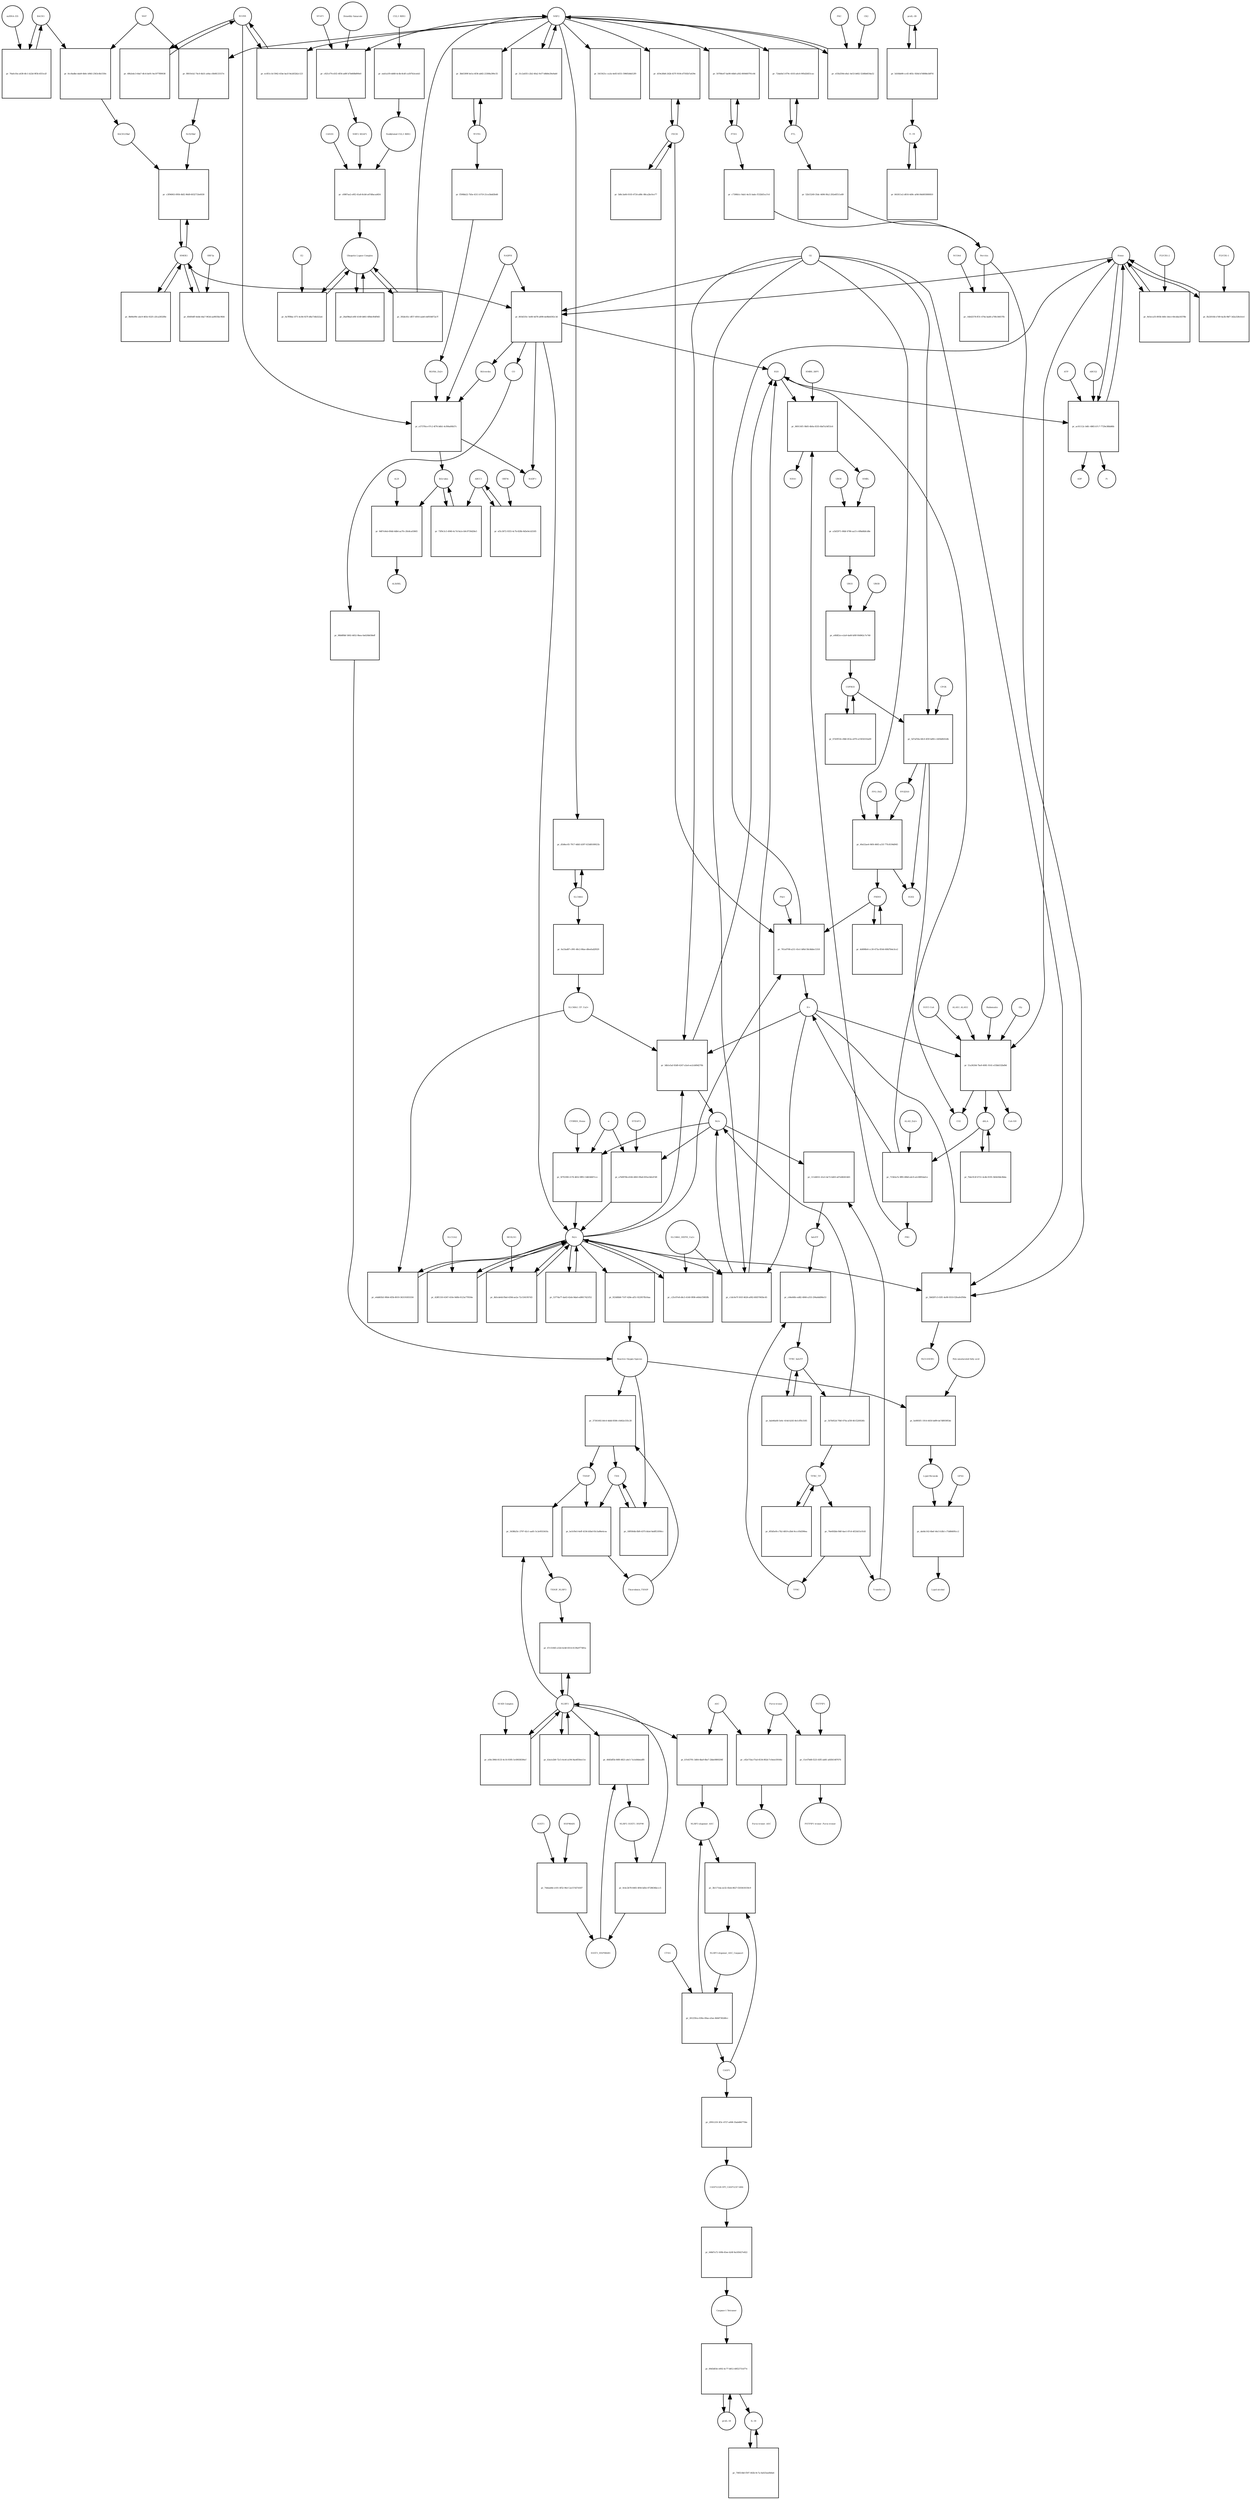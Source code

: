 strict digraph  {
Heme [annotation="urn_miriam_obo.chebi_CHEBI%3A30413", bipartite=0, cls="simple chemical", fontsize=4, label=Heme, shape=circle];
"pr_803d335c-5e80-4d78-a898-da9bb4302c3d" [annotation="", bipartite=1, cls=process, fontsize=4, label="pr_803d335c-5e80-4d78-a898-da9bb4302c3d", shape=square];
Biliverdin [annotation="urn_miriam_obo.chebi_CHEBI%3A17033", bipartite=0, cls="simple chemical", fontsize=4, label=Biliverdin, shape=circle];
HMOX1 [annotation="", bipartite=0, cls=macromolecule, fontsize=4, label=HMOX1, shape=circle];
O2 [annotation="urn_miriam_obo.chebi_CHEBI%3A15379", bipartite=0, cls="simple chemical", fontsize=4, label=O2, shape=circle];
NADPH [annotation="urn_miriam_obo.chebi_CHEBI%3A16474", bipartite=0, cls="simple chemical", fontsize=4, label=NADPH, shape=circle];
H2O [annotation="urn_miriam_obo.chebi_CHEBI%3A15377", bipartite=0, cls="simple chemical", fontsize=4, label=H2O, shape=circle];
"Fe2+" [annotation="urn_miriam_obo.chebi_CHEBI%3A29033", bipartite=0, cls="simple chemical", fontsize=4, label="Fe2+", shape=circle];
"NADP+" [annotation="urn_miriam_obo.chebi_CHEBI%3A18009", bipartite=0, cls="simple chemical", fontsize=4, label="NADP+", shape=circle];
CO [annotation="urn_miriam_obo.chebi_CHEBI%3A17245", bipartite=0, cls="simple chemical", fontsize=4, label=CO, shape=circle];
"pr_9e5eca35-893b-440c-b4ce-60cdda18378b" [annotation="", bipartite=1, cls=process, fontsize=4, label="pr_9e5eca35-893b-440c-b4ce-60cdda18378b", shape=square];
"FLVCR1-2" [annotation=urn_miriam_uniprot_Q9Y5Y0, bipartite=0, cls=macromolecule, fontsize=4, label="FLVCR1-2", shape=circle];
"pr_e37378ce-07c2-4f76-b6b1-4cf06a00b57c" [annotation="", bipartite=1, cls=process, fontsize=4, label="pr_e37378ce-07c2-4f76-b6b1-4cf06a00b57c", shape=square];
Bilirubin [annotation="urn_miriam_obo.chebi_CHEBI%3A16990", bipartite=0, cls="simple chemical", fontsize=4, label=Bilirubin, shape=circle];
BLVRB [annotation=urn_miriam_uniprot_P30043, bipartite=0, cls=macromolecule, fontsize=4, label=BLVRB, shape=circle];
"BLVRA_Zn2+" [annotation="urn_miriam_obo.chebi_CHEBI%3A29805|urn_miriam_uniprot_P53004", bipartite=0, cls=complex, fontsize=4, label="BLVRA_Zn2+", shape=circle];
"pr_73f9c5c5-4940-4c7d-9a1e-b9c9730d28e5" [annotation="", bipartite=1, cls=process, fontsize=4, label="pr_73f9c5c5-4940-4c7d-9a1e-b9c9730d28e5", shape=square];
ABCC1 [annotation="", bipartite=0, cls=macromolecule, fontsize=4, label=ABCC1, shape=circle];
"pr_9d07e9eb-69dd-4db4-aa78-c3fe8ca03665" [annotation="", bipartite=1, cls=process, fontsize=4, label="pr_9d07e9eb-69dd-4db4-aa78-c3fe8ca03665", shape=square];
ALB [annotation=urn_miriam_uniprot_P02768, bipartite=0, cls=macromolecule, fontsize=4, label=ALB, shape=circle];
"ALB/BIL" [annotation="urn_miriam_uniprot_P02768|urn_miriam_obo.chebi_CHEBI%3A16990", bipartite=0, cls=complex, fontsize=4, label="ALB/BIL", shape=circle];
NRF2 [annotation="", bipartite=0, cls=macromolecule, fontsize=4, label=NRF2, shape=circle];
"pr_f8010cb2-74c0-4b31-a44a-cfb08133157e" [annotation="", bipartite=1, cls=process, fontsize=4, label="pr_f8010cb2-74c0-4b31-a44a-cfb08133157e", shape=square];
MAF [annotation=urn_miriam_uniprot_O75444, bipartite=0, cls=macromolecule, fontsize=4, label=MAF, shape=circle];
"Nrf2/Maf" [annotation="", bipartite=0, cls=complex, fontsize=4, label="Nrf2/Maf", shape=circle];
"pr_0cc8adbe-dab9-4b0c-b9b5-2563c6b1550c" [annotation="", bipartite=1, cls=process, fontsize=4, label="pr_0cc8adbe-dab9-4b0c-b9b5-2563c6b1550c", shape=square];
BACH1 [annotation=urn_miriam_uniprot_O14867, bipartite=0, cls=macromolecule, fontsize=4, label=BACH1, shape=circle];
"BACH1/Maf" [annotation="", bipartite=0, cls=complex, fontsize=4, label="BACH1/Maf", shape=circle];
"pr_76afe10a-a438-4fc1-b22d-9f5fc4551e2f" [annotation="", bipartite=1, cls=process, fontsize=4, label="pr_76afe10a-a438-4fc1-b22d-9f5fc4551e2f", shape=square];
"miRNA-155" [annotation=urn_miriam_ncbigene_406947, bipartite=0, cls="nucleic acid feature", fontsize=4, label="miRNA-155", shape=circle];
"pr_c3f94063-0956-4bf2-96d9-6032733e6030" [annotation="", bipartite=1, cls=process, fontsize=4, label="pr_c3f94063-0956-4bf2-96d9-6032733e6030", shape=square];
PRIN9 [annotation="urn_miriam_obo.chebi_CHEBI%3A15430", bipartite=0, cls="simple chemical", fontsize=4, label=PRIN9, shape=circle];
"pr_761a0708-a211-41e1-bf6d-58c8ddec5318" [annotation="", bipartite=1, cls=process, fontsize=4, label="pr_761a0708-a211-41e1-bf6d-58c8ddec5318", shape=square];
FECH [annotation=urn_miriam_uniprot_P22830, bipartite=0, cls=macromolecule, fontsize=4, label=FECH, shape=circle];
"Pb2+" [annotation="urn_miriam_obo.chebi_CHEBI%3A27889", bipartite=0, cls="simple chemical", fontsize=4, label="Pb2+", shape=circle];
"H+" [annotation="urn_miriam_obo.chebi_CHEBI%3A15378", bipartite=0, cls="simple chemical", fontsize=4, label="H+", shape=circle];
"SUCC-CoA" [annotation="urn_miriam_obo.chebi_CHEBI%3A57292", bipartite=0, cls="simple chemical", fontsize=4, label="SUCC-CoA", shape=circle];
"pr_51a3620d-7be9-4081-9141-e55bb532bd9d" [annotation="", bipartite=1, cls=process, fontsize=4, label="pr_51a3620d-7be9-4081-9141-e55bb532bd9d", shape=square];
dALA [annotation="urn_miriam_obo.chebi_CHEBI%3A356416", bipartite=0, cls="simple chemical", fontsize=4, label=dALA, shape=circle];
ALAS1_ALAS2 [annotation="urn_miriam_uniprot_P13196|urn_miriam_uniprot_P22557", bipartite=0, cls=complex, fontsize=4, label=ALAS1_ALAS2, shape=circle];
Panhematin [annotation="urn_miriam_obo.chebi_CHEBI%3A50385", bipartite=0, cls="simple chemical", fontsize=4, label=Panhematin, shape=circle];
Gly [annotation="urn_miriam_obo.chebi_CHEBI%3A57305", bipartite=0, cls="simple chemical", fontsize=4, label=Gly, shape=circle];
"CoA-SH" [annotation="urn_miriam_obo.chebi_CHEBI%3A15346", bipartite=0, cls="simple chemical", fontsize=4, label="CoA-SH", shape=circle];
CO2 [annotation="urn_miriam_obo.chebi_CHEBI%3A16526", bipartite=0, cls="simple chemical", fontsize=4, label=CO2, shape=circle];
"pr_c821cf74-d1f2-4f56-ad9f-b7b468b890e0" [annotation="", bipartite=1, cls=process, fontsize=4, label="pr_c821cf74-d1f2-4f56-ad9f-b7b468b890e0", shape=square];
KEAP1 [annotation=urn_miriam_uniprot_Q14145, bipartite=0, cls=macromolecule, fontsize=4, label=KEAP1, shape=circle];
NRF2_KEAP1 [annotation="urn_miriam_uniprot_Q14145|urn_miriam_uniprot_Q16236", bipartite=0, cls=complex, fontsize=4, label=NRF2_KEAP1, shape=circle];
"Dimethly fumarate" [annotation="urn_miriam_obo.chebi_CHEBI%3A76004", bipartite=0, cls="simple chemical", fontsize=4, label="Dimethly fumarate", shape=circle];
"Ubiquitin Ligase Complex" [annotation="urn_miriam_uniprot_Q14145|urn_miriam_uniprot_Q15843|urn_miriam_uniprot_Q13618|urn_miriam_uniprot_P62877|urn_miriam_uniprot_Q16236|urn_miriam_uniprot_P0CG48|urn_miriam_pubmed_19940261|urn_miriam_interpro_IPR000608", bipartite=0, cls=complex, fontsize=4, label="Ubiquitin Ligase Complex", shape=circle];
"pr_26af98ad-ef6f-4149-b861-6f8dcf64f9d5" [annotation="", bipartite=1, cls=process, fontsize=4, label="pr_26af98ad-ef6f-4149-b861-6f8dcf64f9d5", shape=square];
"pr_715b5a7e-9ff6-49b8-a4c9-a2c08954afce" [annotation="", bipartite=1, cls=process, fontsize=4, label="pr_715b5a7e-9ff6-49b8-a4c9-a2c08954afce", shape=square];
PBG [annotation="urn_miriam_obo.chebi_CHEBI%3A58126", bipartite=0, cls="simple chemical", fontsize=4, label=PBG, shape=circle];
"ALAD_Zn2+" [annotation="urn_miriam_uniprot_P13716|urn_miriam_obo.chebi_CHEBI%3A29105", bipartite=0, cls=complex, fontsize=4, label="ALAD_Zn2+", shape=circle];
"pr_069116f1-9b05-4b0a-8335-6bd7a54f53c6" [annotation="", bipartite=1, cls=process, fontsize=4, label="pr_069116f1-9b05-4b0a-8335-6bd7a54f53c6", shape=square];
HMBL [annotation="urn_miriam_obo.chebi_CHEBI%3A57845", bipartite=0, cls="simple chemical", fontsize=4, label=HMBL, shape=circle];
HMBS_DIPY [annotation="urn_miriam_obo.chebi_CHEBI%3A36319|urn_miriam_uniprot_P08397", bipartite=0, cls=complex, fontsize=4, label=HMBS_DIPY, shape=circle];
"NH4+" [annotation="urn_miriam_obo.chebi_CHEBI%3A28938", bipartite=0, cls="simple chemical", fontsize=4, label="NH4+", shape=circle];
"pr_a1bf2971-06bf-4786-aa15-c49bd4bfcd8e" [annotation="", bipartite=1, cls=process, fontsize=4, label="pr_a1bf2971-06bf-4786-aa15-c49bd4bfcd8e", shape=square];
URO3 [annotation="urn_miriam_obo.chebi_CHEBI%3A15437", bipartite=0, cls="simple chemical", fontsize=4, label=URO3, shape=circle];
UROS [annotation=urn_miriam_uniprot_P10746, bipartite=0, cls=macromolecule, fontsize=4, label=UROS, shape=circle];
"pr_e0fdf2ce-e2a9-4a60-bf0f-f64962c7e740" [annotation="", bipartite=1, cls=process, fontsize=4, label="pr_e0fdf2ce-e2a9-4a60-bf0f-f64962c7e740", shape=square];
COPRO3 [annotation="urn_miriam_obo.chebi_CHEBI%3A15439", bipartite=0, cls="simple chemical", fontsize=4, label=COPRO3, shape=circle];
UROD [annotation=urn_miriam_uniprot_P06132, bipartite=0, cls=macromolecule, fontsize=4, label=UROD, shape=circle];
"pr_5d7af50a-b9c0-4f3f-bd92-c3d56dfd32db" [annotation="", bipartite=1, cls=process, fontsize=4, label="pr_5d7af50a-b9c0-4f3f-bd92-c3d56dfd32db", shape=square];
PPGEN9 [annotation="urn_miriam_obo.chebi_CHEBI%3A15435", bipartite=0, cls="simple chemical", fontsize=4, label=PPGEN9, shape=circle];
CPOX [annotation=urn_miriam_uniprot_P36551, bipartite=0, cls=macromolecule, fontsize=4, label=CPOX, shape=circle];
H2O2 [annotation="urn_miriam_obo.chebi_CHEBI%3A16240", bipartite=0, cls="simple chemical", fontsize=4, label=H2O2, shape=circle];
"pr_40a52ae4-04f4-4665-a31f-77fc8194d945" [annotation="", bipartite=1, cls=process, fontsize=4, label="pr_40a52ae4-04f4-4665-a31f-77fc8194d945", shape=square];
PPO_FAD [annotation="urn_miriam_obo.chebi_CHEBI%3A16238|urn_miriam_uniprot_P50336", bipartite=0, cls=complex, fontsize=4, label=PPO_FAD, shape=circle];
"pr_31c2a835-c2b2-40a2-9cf7-b8b8e29a9ab0" [annotation="", bipartite=1, cls=process, fontsize=4, label="pr_31c2a835-c2b2-40a2-9cf7-b8b8e29a9ab0", shape=square];
"pr_7b4c912f-6721-4cdb-9195-3b5b59dc8b4a" [annotation="", bipartite=1, cls="uncertain process", fontsize=4, label="pr_7b4c912f-6721-4cdb-9195-3b5b59dc8b4a", shape=square];
"pr_67d3f554-c8b8-453a-a970-a15654102a69" [annotation="", bipartite=1, cls="uncertain process", fontsize=4, label="pr_67d3f554-c8b8-453a-a970-a15654102a69", shape=square];
"pr_4d498fe6-cc30-473a-8544-60fd7b4e3ce2" [annotation="", bipartite=1, cls="uncertain process", fontsize=4, label="pr_4d498fe6-cc30-473a-8544-60fd7b4e3ce2", shape=square];
"Poly-unsaturated fatty acid" [annotation="urn_miriam_obo.chebi_CHEBI%3A26208", bipartite=0, cls="simple chemical", fontsize=4, label="Poly-unsaturated fatty acid", shape=circle];
"pr_fa0893f1-1914-4450-bd99-de7d8939f3dc" [annotation="", bipartite=1, cls=process, fontsize=4, label="pr_fa0893f1-1914-4450-bd99-de7d8939f3dc", shape=square];
"Lipid Peroxide" [annotation="urn_miriam_obo.chebi_CHEBI%3A61051", bipartite=0, cls="simple chemical", fontsize=4, label="Lipid Peroxide", shape=circle];
"Reactive Oxygen Species" [annotation="urn_miriam_obo.chebi_CHEBI%3A26523", bipartite=0, cls="simple chemical", fontsize=4, label="Reactive Oxygen Species", shape=circle];
"pr_5b8287c5-03f1-4e90-9310-f2fea9cff40e" [annotation="", bipartite=1, cls=process, fontsize=4, label="pr_5b8287c5-03f1-4e90-9310-f2fea9cff40e", shape=square];
"Fe(3+)O(OH)" [annotation="urn_miriam_obo.chebi_CHEBI%3A78619", bipartite=0, cls="simple chemical", fontsize=4, label="Fe(3+)O(OH)", shape=circle];
Ferritin [annotation=urn_miriam_uniprot_P02794, bipartite=0, cls=complex, fontsize=4, label=Ferritin, shape=circle];
"pr_e4dd65b3-90b4-4f3b-8019-363191855556" [annotation="", bipartite=1, cls=process, fontsize=4, label="pr_e4dd65b3-90b4-4f3b-8019-363191855556", shape=square];
"SLC40A1_CP_Cu2+" [annotation="urn_miriam_uniprot_P00450|urn_miriam_uniprot_Q9NP59|urn_miriam_obo.chebi_CHEBI%3A29036", bipartite=0, cls=complex, fontsize=4, label="SLC40A1_CP_Cu2+", shape=circle];
"pr_3db1e5af-83d9-4247-a5a4-ee2cb89d270b" [annotation="", bipartite=1, cls=process, fontsize=4, label="pr_3db1e5af-83d9-4247-a5a4-ee2cb89d270b", shape=square];
"Fe3+" [annotation="urn_miriam_obo.chebi_CHEBI%3A29034", bipartite=0, cls="simple chemical", fontsize=4, label="Fe3+", shape=circle];
SLC40A1 [annotation=urn_miriam_ncbigene_30061, bipartite=0, cls="nucleic acid feature", fontsize=4, label=SLC40A1, shape=circle];
"pr_d5d4ec65-7917-4db5-b397-633d8169021b" [annotation="", bipartite=1, cls=process, fontsize=4, label="pr_d5d4ec65-7917-4db5-b397-633d8169021b", shape=square];
FTH1 [annotation=urn_miriam_ncbigene_2495, bipartite=0, cls="nucleic acid feature", fontsize=4, label=FTH1, shape=circle];
"pr_50784e47-ba98-44b8-a362-800460791c64" [annotation="", bipartite=1, cls=process, fontsize=4, label="pr_50784e47-ba98-44b8-a362-800460791c64", shape=square];
FTL [annotation=urn_miriam_ncbigene_2512, bipartite=0, cls="nucleic acid feature", fontsize=4, label=FTL, shape=circle];
"pr_72dafdc5-879c-4103-a6c6-995d2fd51cac" [annotation="", bipartite=1, cls=process, fontsize=4, label="pr_72dafdc5-879c-4103-a6c6-995d2fd51cac", shape=square];
"pr_c7306b1c-9ab1-4e31-babc-f532bf3ca7c6" [annotation="", bipartite=1, cls=process, fontsize=4, label="pr_c7306b1c-9ab1-4e31-babc-f532bf3ca7c6", shape=square];
"pr_52b15249-35dc-4496-9fa2-292e6f511e89" [annotation="", bipartite=1, cls=process, fontsize=4, label="pr_52b15249-35dc-4496-9fa2-292e6f511e89", shape=square];
"pr_d19e26b8-242b-437f-9104-d7592b7a439e" [annotation="", bipartite=1, cls=process, fontsize=4, label="pr_d19e26b8-242b-437f-9104-d7592b7a439e", shape=square];
"pr_5d6c3a66-0103-4724-a88c-88ca2bc0ce77" [annotation="", bipartite=1, cls=process, fontsize=4, label="pr_5d6c3a66-0103-4724-a88c-88ca2bc0ce77", shape=square];
"pr_9b06e99c-abc9-465e-922f-c2fca2832f8e" [annotation="", bipartite=1, cls=process, fontsize=4, label="pr_9b06e99c-abc9-465e-922f-c2fca2832f8e", shape=square];
BLVRA [annotation=urn_miriam_ncbigene_644, bipartite=0, cls="nucleic acid feature", fontsize=4, label=BLVRA, shape=circle];
"pr_3bb5309f-be1a-4f36-ab82-23308a390c55" [annotation="", bipartite=1, cls=process, fontsize=4, label="pr_3bb5309f-be1a-4f36-ab82-23308a390c55", shape=square];
"pr_ec851c1d-5942-41be-ba1f-8e2d52b2c123" [annotation="", bipartite=1, cls=process, fontsize=4, label="pr_ec851c1d-5942-41be-ba1f-8e2d52b2c123", shape=square];
"pr_49b2edc3-6da7-4fc6-be91-9a1977f89038" [annotation="", bipartite=1, cls=process, fontsize=4, label="pr_49b2edc3-6da7-4fc6-be91-9a1977f89038", shape=square];
"pr_f590bb22-7b5e-4311-b719-21ce3bdd3b48" [annotation="", bipartite=1, cls=process, fontsize=4, label="pr_f590bb22-7b5e-4311-b719-21ce3bdd3b48", shape=square];
"pr_0a33ad87-c991-48c2-86ae-d8eefad2f029" [annotation="", bipartite=1, cls=process, fontsize=4, label="pr_0a33ad87-c991-48c2-86ae-d8eefad2f029", shape=square];
"pr_14b42578-ff31-470a-bad6-a70fe34657fb" [annotation="", bipartite=1, cls=process, fontsize=4, label="pr_14b42578-ff31-470a-bad6-a70fe34657fb", shape=square];
NCOA4 [annotation=urn_miriam_uniprot_Q13772, bipartite=0, cls=macromolecule, fontsize=4, label=NCOA4, shape=circle];
"pr_5f7f2390-2176-4652-9ff8-13d634607ccc" [annotation="", bipartite=1, cls=process, fontsize=4, label="pr_5f7f2390-2176-4652-9ff8-13d634607ccc", shape=square];
CYBRD1_Heme [annotation="urn_miriam_uniprot_Q53TN4|urn_miriam_obo.chebi_CHEBI%3A30413", bipartite=0, cls=complex, fontsize=4, label=CYBRD1_Heme, shape=circle];
"e-" [annotation="urn_miriam_obo.chebi_CHEBI%3A10545", bipartite=0, cls="simple chemical", fontsize=4, label="e-", shape=circle];
"pr_428f1310-4347-410e-9d0b-0123a77f034e" [annotation="", bipartite=1, cls=process, fontsize=4, label="pr_428f1310-4347-410e-9d0b-0123a77f034e", shape=square];
SLC11A2 [annotation=urn_miriam_uniprot_P49281, bipartite=0, cls=macromolecule, fontsize=4, label=SLC11A2, shape=circle];
"pr_da0dc162-6bef-44c5-b3b1-c75d84695cc2" [annotation="", bipartite=1, cls=process, fontsize=4, label="pr_da0dc162-6bef-44c5-b3b1-c75d84695cc2", shape=square];
"Lipid alcohol" [annotation="urn_miriam_obo.chebi_CHEBI%3A24026", bipartite=0, cls="simple chemical", fontsize=4, label="Lipid alcohol", shape=circle];
GPX4 [annotation=urn_miriam_uniprot_P36969, bipartite=0, cls=macromolecule, fontsize=4, label=GPX4, shape=circle];
"pr_856f44ff-6ebb-44a7-963d-aa9835bc9fd4" [annotation="", bipartite=1, cls=process, fontsize=4, label="pr_856f44ff-6ebb-44a7-963d-aa9835bc9fd4", shape=square];
ORF3a [annotation="urn_miriam_uniprot_P0DTC3|urn_miriam_taxonomy_2697049", bipartite=0, cls=macromolecule, fontsize=4, label=ORF3a, shape=circle];
"pr_923dfdb8-7107-428e-af51-922957fb16aa" [annotation="", bipartite=1, cls=process, fontsize=4, label="pr_923dfdb8-7107-428e-af51-922957fb16aa", shape=square];
"pr_ef3c3672-9355-4c7b-828b-9d3e9e1d3185" [annotation="", bipartite=1, cls=process, fontsize=4, label="pr_ef3c3672-9355-4c7b-828b-9d3e9e1d3185", shape=square];
ORF9c [annotation=urn_miriam_taxonomy_2697049, bipartite=0, cls=macromolecule, fontsize=4, label=ORF9c, shape=circle];
CUL3_RBX1 [annotation="urn_miriam_uniprot_Q13618|urn_miriam_uniprot_P62877", bipartite=0, cls=complex, fontsize=4, label=CUL3_RBX1, shape=circle];
"pr_eab1a1f0-dd48-4c4b-8cdf-ca507b3ceeb3" [annotation="", bipartite=1, cls=process, fontsize=4, label="pr_eab1a1f0-dd48-4c4b-8cdf-ca507b3ceeb3", shape=square];
"Neddylated CUL3_RBX1" [annotation="urn_miriam_uniprot_Q15843|urn_miriam_uniprot_Q13618|urn_miriam_uniprot_P62877", bipartite=0, cls=complex, fontsize=4, label="Neddylated CUL3_RBX1", shape=circle];
"pr_5415621c-ca3a-4e83-b551-59665d4d12f9" [annotation="", bipartite=1, cls=process, fontsize=4, label="pr_5415621c-ca3a-4e83-b551-59665d4d12f9", shape=square];
"pr_c8987ae2-e9f2-41a8-8cb8-a47d8acad454" [annotation="", bipartite=1, cls=process, fontsize=4, label="pr_c8987ae2-e9f2-41a8-8cb8-a47d8acad454", shape=square];
CAND1 [annotation=urn_miriam_uniprot_Q86VP6, bipartite=0, cls=macromolecule, fontsize=4, label=CAND1, shape=circle];
E2 [annotation=urn_miriam_interpro_IPR000608, bipartite=0, cls=macromolecule, fontsize=4, label=E2, shape=circle];
"pr_0a7ff8ba-1f71-4c84-927f-d8a734b322a4" [annotation="", bipartite=1, cls=process, fontsize=4, label="pr_0a7ff8ba-1f71-4c84-927f-d8a734b322a4", shape=square];
"pr_e55b259d-e8a1-4e53-b662-5248b4034a52" [annotation="", bipartite=1, cls=process, fontsize=4, label="pr_e55b259d-e8a1-4e53-b662-5248b4034a52", shape=square];
PKC [annotation="urn_miriam_pubmed_12198130|urn_miriam_interpro_IPR012233", bipartite=0, cls=macromolecule, fontsize=4, label=PKC, shape=circle];
CK2 [annotation="", bipartite=0, cls=macromolecule, fontsize=4, label=CK2, shape=circle];
"pr_fb22016b-e7d9-4a3b-9bf7-3d2a328cb1e1" [annotation="", bipartite=1, cls=process, fontsize=4, label="pr_fb22016b-e7d9-4a3b-9bf7-3d2a328cb1e1", shape=square];
"FLVCR1-1" [annotation=urn_miriam_uniprot_Q9Y5Y0, bipartite=0, cls=macromolecule, fontsize=4, label="FLVCR1-1", shape=circle];
"pr_ac01112c-b4fc-4865-b7c7-7729e38bb86b" [annotation="", bipartite=1, cls=process, fontsize=4, label="pr_ac01112c-b4fc-4865-b7c7-7729e38bb86b", shape=square];
ABCG2 [annotation=urn_miriam_uniprot_Q9UNQ0, bipartite=0, cls="macromolecule multimer", fontsize=4, label=ABCG2, shape=circle];
ATP [annotation="urn_miriam_obo.chebi_CHEBI%3A30616", bipartite=0, cls="simple chemical", fontsize=4, label=ATP, shape=circle];
Pi [annotation="urn_miriam_obo.chebi_CHEBI%3A18367", bipartite=0, cls="simple chemical", fontsize=4, label=Pi, shape=circle];
ADP [annotation="urn_miriam_obo.chebi_CHEBI%3A456216", bipartite=0, cls="simple chemical", fontsize=4, label=ADP, shape=circle];
"pr_c25c87e8-d4c5-4140-9f08-e40dcf3083fb" [annotation="", bipartite=1, cls=process, fontsize=4, label="pr_c25c87e8-d4c5-4140-9f08-e40dcf3083fb", shape=square];
"SLC40A1_HEPH_Cu2+" [annotation="urn_miriam_uniprot_Q9BQS7|urn_miriam_uniprot_Q9NP59|urn_miriam_obo.chebi_CHEBI%3A28694", bipartite=0, cls=complex, fontsize=4, label="SLC40A1_HEPH_Cu2+", shape=circle];
"pr_c1dc0e7f-501f-4626-a092-6fd57065bc45" [annotation="", bipartite=1, cls=process, fontsize=4, label="pr_c1dc0e7f-501f-4626-a092-6fd57065bc45", shape=square];
"pr_111d4551-41e3-4e72-b403-a07e68261465" [annotation="", bipartite=1, cls=process, fontsize=4, label="pr_111d4551-41e3-4e72-b403-a07e68261465", shape=square];
Transferrin [annotation=urn_miriam_uniprot_P02787, bipartite=0, cls=macromolecule, fontsize=4, label=Transferrin, shape=circle];
holoTF [annotation="urn_miriam_uniprot_P02787|urn_miriam_obo.chebi_CHEBI%3A29034", bipartite=0, cls=complex, fontsize=4, label=holoTF, shape=circle];
TFRC [annotation=urn_miriam_uniprot_P02786, bipartite=0, cls="macromolecule multimer", fontsize=4, label=TFRC, shape=circle];
"pr_c64e66fe-ed82-4066-a353-294a6dd96e53" [annotation="", bipartite=1, cls=process, fontsize=4, label="pr_c64e66fe-ed82-4066-a353-294a6dd96e53", shape=square];
TFRC_holoTF [annotation="urn_miriam_uniprot_P02787|urn_miriam_obo.chebi_CHEBI%3A29034|urn_miriam_uniprot_P02786", bipartite=0, cls=complex, fontsize=4, label=TFRC_holoTF, shape=circle];
"pr_bab46a68-5e6c-414d-b243-8e1cfffe3185" [annotation="", bipartite=1, cls=process, fontsize=4, label="pr_bab46a68-5e6c-414d-b243-8e1cfffe3185", shape=square];
"pr_1b7b052d-70bf-470a-af38-4fcf226924fc" [annotation="", bipartite=1, cls=process, fontsize=4, label="pr_1b7b052d-70bf-470a-af38-4fcf226924fc", shape=square];
TFRC_TF [annotation="urn_miriam_uniprot_P02787|urn_miriam_uniprot_P02786", bipartite=0, cls=complex, fontsize=4, label=TFRC_TF, shape=circle];
"pr_a7b9976b-d166-4063-99a8-855a1bfe47d9" [annotation="", bipartite=1, cls=process, fontsize=4, label="pr_a7b9976b-d166-4063-99a8-855a1bfe47d9", shape=square];
STEAP3 [annotation=urn_miriam_uniprot_Q658P3, bipartite=0, cls=macromolecule, fontsize=4, label=STEAP3, shape=circle];
"pr_4b5cde6d-f9a6-439d-ae2a-72c5341957d3" [annotation="", bipartite=1, cls=process, fontsize=4, label="pr_4b5cde6d-f9a6-439d-ae2a-72c5341957d3", shape=square];
MCOLN1 [annotation=urn_miriam_uniprot_Q9GZU1, bipartite=0, cls=macromolecule, fontsize=4, label=MCOLN1, shape=circle];
"pr_5377da77-da43-42eb-9da6-ed9017421f52" [annotation="", bipartite=1, cls=process, fontsize=4, label="pr_5377da77-da43-42eb-9da6-ed9017421f52", shape=square];
"pr_6f5d5ef4-c7b2-4819-a3b4-9ccc05d390ea" [annotation="", bipartite=1, cls=process, fontsize=4, label="pr_6f5d5ef4-c7b2-4819-a3b4-9ccc05d390ea", shape=square];
"pr_76e692bb-f46f-4ae1-87c6-4f23d15c01d1" [annotation="", bipartite=1, cls=process, fontsize=4, label="pr_76e692bb-f46f-4ae1-87c6-4f23d15c01d1", shape=square];
"pr_392dc81c-df57-4916-aab0-ebf934872a7f" [annotation="", bipartite=1, cls=process, fontsize=4, label="pr_392dc81c-df57-4916-aab0-ebf934872a7f", shape=square];
Thioredoxin_TXNIP [annotation="urn_miriam_uniprot_P10599|urn_miriam_uniprot_Q9H3M7", bipartite=0, cls=complex, fontsize=4, label=Thioredoxin_TXNIP, shape=circle];
"pr_37361492-b0c4-4ddd-8584-c0d42e335c28" [annotation="", bipartite=1, cls=process, fontsize=4, label="pr_37361492-b0c4-4ddd-8584-c0d42e335c28", shape=square];
TXNIP [annotation=urn_miriam_uniprot_Q9H3M7, bipartite=0, cls=macromolecule, fontsize=4, label=TXNIP, shape=circle];
TXN [annotation=urn_miriam_uniprot_P10599, bipartite=0, cls=macromolecule, fontsize=4, label=TXN, shape=circle];
NLRP3 [annotation=urn_miriam_uniprot_Q96P20, bipartite=0, cls=macromolecule, fontsize=4, label=NLRP3, shape=circle];
"pr_e56c3966-8133-4c16-9395-5c69038304cf" [annotation="", bipartite=1, cls=process, fontsize=4, label="pr_e56c3966-8133-4c16-9395-5c69038304cf", shape=square];
"Nf-KB Complex" [annotation="urn_miriam_uniprot_P19838|urn_miriam_uniprot_Q04206|urn_miriam_uniprot_Q00653", bipartite=0, cls=complex, fontsize=4, label="Nf-KB Complex", shape=circle];
"pr_b3a1e2b9-72c5-4ce6-a194-9ae4f50ee11e" [annotation="", bipartite=1, cls=process, fontsize=4, label="pr_b3a1e2b9-72c5-4ce6-a194-9ae4f50ee11e", shape=square];
"pr_18f9364b-fbf6-4375-bfa4-9a6ff21f00cc" [annotation="", bipartite=1, cls=process, fontsize=4, label="pr_18f9364b-fbf6-4375-bfa4-9a6ff21f00cc", shape=square];
"pr_bcfcf0e5-6eff-4334-b5bd-93c5a86e4cea" [annotation="", bipartite=1, cls=process, fontsize=4, label="pr_bcfcf0e5-6eff-4334-b5bd-93c5a86e4cea", shape=square];
HSP90AB1 [annotation=urn_miriam_uniprot_P08238, bipartite=0, cls=macromolecule, fontsize=4, label=HSP90AB1, shape=circle];
"pr_74deab8e-e101-4f52-94cf-2a157d37d187" [annotation="", bipartite=1, cls=process, fontsize=4, label="pr_74deab8e-e101-4f52-94cf-2a157d37d187", shape=square];
SUGT1 [annotation=urn_miriam_uniprot_Q9Y2Z0, bipartite=0, cls=macromolecule, fontsize=4, label=SUGT1, shape=circle];
SUGT1_HSP90AB1 [annotation="urn_miriam_uniprot_P08238|urn_miriam_uniprot_Q9Y2Z0", bipartite=0, cls=complex, fontsize=4, label=SUGT1_HSP90AB1, shape=circle];
"pr_40d5df5b-06f6-4821-a4c5-7a1ed4deadf8" [annotation="", bipartite=1, cls=process, fontsize=4, label="pr_40d5df5b-06f6-4821-a4c5-7a1ed4deadf8", shape=square];
NLRP3_SUGT1_HSP90 [annotation="urn_miriam_uniprot_P08238|urn_miriam_uniprot_Q96P20|urn_miriam_uniprot_Q9Y2Z0", bipartite=0, cls=complex, fontsize=4, label=NLRP3_SUGT1_HSP90, shape=circle];
"pr_3438b25c-2797-42c1-aa81-5c2e955341fa" [annotation="", bipartite=1, cls=process, fontsize=4, label="pr_3438b25c-2797-42c1-aa81-5c2e955341fa", shape=square];
TXNIP_NLRP3 [annotation="urn_miriam_uniprot_Q9H3M7|urn_miriam_uniprot_Q96P20", bipartite=0, cls=complex, fontsize=4, label=TXNIP_NLRP3, shape=circle];
"pr_b7e43791-3d64-4ba9-8be7-2bbe0800204f" [annotation="", bipartite=1, cls=process, fontsize=4, label="pr_b7e43791-3d64-4ba9-8be7-2bbe0800204f", shape=square];
ASC [annotation=urn_miriam_uniprot_Q9ULZ3, bipartite=0, cls=macromolecule, fontsize=4, label=ASC, shape=circle];
"NLRP3 oligomer_ASC" [annotation="urn_miriam_uniprot_Q9ULZ3|urn_miriam_obo.chebi_CHEBI%3A36080", bipartite=0, cls=complex, fontsize=4, label="NLRP3 oligomer_ASC", shape=circle];
"pr_3b1171da-ee32-45eb-8627-f203418159c9" [annotation="", bipartite=1, cls=process, fontsize=4, label="pr_3b1171da-ee32-45eb-8627-f203418159c9", shape=square];
CASP1 [annotation=urn_miriam_uniprot_P29466, bipartite=0, cls=macromolecule, fontsize=4, label=CASP1, shape=circle];
"NLRP3 oligomer_ASC_Caspase1" [annotation="urn_miriam_uniprot_P29466|urn_miriam_uniprot_Q9ULZ3", bipartite=0, cls=complex, fontsize=4, label="NLRP3 oligomer_ASC_Caspase1", shape=circle];
"pr_c82e71ba-f7ad-4534-802d-7c0eee59166c" [annotation="", bipartite=1, cls=process, fontsize=4, label="pr_c82e71ba-f7ad-4534-802d-7c0eee59166c", shape=square];
"Pyrin trimer" [annotation=urn_miriam_uniprot_O15553, bipartite=0, cls=complex, fontsize=4, label="Pyrin trimer", shape=circle];
"Pyrin trimer_ASC" [annotation="urn_miriam_uniprot_O15553|urn_miriam_uniprot_Q9ULZ3", bipartite=0, cls=complex, fontsize=4, label="Pyrin trimer_ASC", shape=circle];
"pr_15c67b68-f225-43f5-ab81-afd561487676" [annotation="", bipartite=1, cls=process, fontsize=4, label="pr_15c67b68-f225-43f5-ab81-afd561487676", shape=square];
PSTPIP1 [annotation=urn_miriam_uniprot_O43586, bipartite=0, cls="macromolecule multimer", fontsize=4, label=PSTPIP1, shape=circle];
"PSTPIP1 trimer_Pyrin trimer" [annotation="urn_miriam_uniprot_O15553|urn_miriam_uniprot_O43586", bipartite=0, cls=complex, fontsize=4, label="PSTPIP1 trimer_Pyrin trimer", shape=circle];
"pr_261259ca-636a-49aa-a5ae-4b0d7362d6cc" [annotation="", bipartite=1, cls=process, fontsize=4, label="pr_261259ca-636a-49aa-a5ae-4b0d7362d6cc", shape=square];
CTSG [annotation=urn_miriam_uniprot_P08311, bipartite=0, cls=macromolecule, fontsize=4, label=CTSG, shape=circle];
"pr_2f951219-3f3c-4727-a008-35ab4847756e" [annotation="", bipartite=1, cls=process, fontsize=4, label="pr_2f951219-3f3c-4727-a008-35ab4847756e", shape=square];
"CASP1(120-197)_CASP1(317-404)" [annotation=urn_miriam_uniprot_P29466, bipartite=0, cls=complex, fontsize=4, label="CASP1(120-197)_CASP1(317-404)", shape=circle];
"pr_648d7a72-169b-45ee-b24f-8a185627e822" [annotation="", bipartite=1, cls=process, fontsize=4, label="pr_648d7a72-169b-45ee-b24f-8a185627e822", shape=square];
"Caspase-1 Tetramer" [annotation=urn_miriam_uniprot_P29466, bipartite=0, cls="complex multimer", fontsize=4, label="Caspase-1 Tetramer", shape=circle];
"proIL-1B" [annotation=urn_miriam_uniprot_P01584, bipartite=0, cls=macromolecule, fontsize=4, label="proIL-1B", shape=circle];
"pr_5d16bb90-cc45-465c-926d-b7d088e3d97d" [annotation="", bipartite=1, cls=process, fontsize=4, label="pr_5d16bb90-cc45-465c-926d-b7d088e3d97d", shape=square];
"IL-1B" [annotation=urn_miriam_uniprot_P01584, bipartite=0, cls=macromolecule, fontsize=4, label="IL-1B", shape=circle];
"pr_841811e2-d016-4d9c-af46-84d493080810" [annotation="", bipartite=1, cls="omitted process", fontsize=4, label="pr_841811e2-d016-4d9c-af46-84d493080810", shape=square];
"pr_47c51845-e32d-4cb8-8314-6139a977481a" [annotation="", bipartite=1, cls=process, fontsize=4, label="pr_47c51845-e32d-4cb8-8314-6139a977481a", shape=square];
"proIL-18" [annotation=urn_miriam_uniprot_Q14116, bipartite=0, cls=macromolecule, fontsize=4, label="proIL-18", shape=circle];
"pr_69d3d03e-e002-4c77-b812-40f22731d77e" [annotation="", bipartite=1, cls=process, fontsize=4, label="pr_69d3d03e-e002-4c77-b812-40f22731d77e", shape=square];
"IL-18" [annotation=urn_miriam_uniprot_Q14116, bipartite=0, cls=macromolecule, fontsize=4, label="IL-18", shape=circle];
"pr_708514bf-f597-402b-9c7a-0a025ea0b0a6" [annotation="", bipartite=1, cls="omitted process", fontsize=4, label="pr_708514bf-f597-402b-9c7a-0a025ea0b0a6", shape=square];
"pr_98b8f8bf-5802-4652-9bea-0a620b038eff" [annotation="", bipartite=1, cls=process, fontsize=4, label="pr_98b8f8bf-5802-4652-9bea-0a620b038eff", shape=square];
"pr_0cbc2b78-6465-4f44-bd5e-8728636bccc5" [annotation="", bipartite=1, cls=process, fontsize=4, label="pr_0cbc2b78-6465-4f44-bd5e-8728636bccc5", shape=square];
Heme -> "pr_803d335c-5e80-4d78-a898-da9bb4302c3d"  [annotation="", interaction_type=consumption];
Heme -> "pr_9e5eca35-893b-440c-b4ce-60cdda18378b"  [annotation="", interaction_type=consumption];
Heme -> "pr_51a3620d-7be9-4081-9141-e55bb532bd9d"  [annotation=urn_miriam_pubmed_25446301, interaction_type=inhibition];
Heme -> "pr_fb22016b-e7d9-4a3b-9bf7-3d2a328cb1e1"  [annotation="", interaction_type=consumption];
Heme -> "pr_ac01112c-b4fc-4865-b7c7-7729e38bb86b"  [annotation="", interaction_type=consumption];
"pr_803d335c-5e80-4d78-a898-da9bb4302c3d" -> Biliverdin  [annotation="", interaction_type=production];
"pr_803d335c-5e80-4d78-a898-da9bb4302c3d" -> H2O  [annotation="", interaction_type=production];
"pr_803d335c-5e80-4d78-a898-da9bb4302c3d" -> "Fe2+"  [annotation="", interaction_type=production];
"pr_803d335c-5e80-4d78-a898-da9bb4302c3d" -> "NADP+"  [annotation="", interaction_type=production];
"pr_803d335c-5e80-4d78-a898-da9bb4302c3d" -> CO  [annotation="", interaction_type=production];
Biliverdin -> "pr_e37378ce-07c2-4f76-b6b1-4cf06a00b57c"  [annotation="", interaction_type=consumption];
HMOX1 -> "pr_803d335c-5e80-4d78-a898-da9bb4302c3d"  [annotation="", interaction_type=catalysis];
HMOX1 -> "pr_c3f94063-0956-4bf2-96d9-6032733e6030"  [annotation="", interaction_type=consumption];
HMOX1 -> "pr_9b06e99c-abc9-465e-922f-c2fca2832f8e"  [annotation="", interaction_type=consumption];
HMOX1 -> "pr_856f44ff-6ebb-44a7-963d-aa9835bc9fd4"  [annotation="", interaction_type=consumption];
O2 -> "pr_803d335c-5e80-4d78-a898-da9bb4302c3d"  [annotation="", interaction_type=consumption];
O2 -> "pr_5d7af50a-b9c0-4f3f-bd92-c3d56dfd32db"  [annotation="", interaction_type=consumption];
O2 -> "pr_40a52ae4-04f4-4665-a31f-77fc8194d945"  [annotation="", interaction_type=consumption];
O2 -> "pr_5b8287c5-03f1-4e90-9310-f2fea9cff40e"  [annotation="", interaction_type=consumption];
O2 -> "pr_3db1e5af-83d9-4247-a5a4-ee2cb89d270b"  [annotation="", interaction_type=consumption];
O2 -> "pr_c1dc0e7f-501f-4626-a092-6fd57065bc45"  [annotation="", interaction_type=consumption];
NADPH -> "pr_803d335c-5e80-4d78-a898-da9bb4302c3d"  [annotation="", interaction_type=consumption];
NADPH -> "pr_e37378ce-07c2-4f76-b6b1-4cf06a00b57c"  [annotation="", interaction_type=consumption];
H2O -> "pr_069116f1-9b05-4b0a-8335-6bd7a54f53c6"  [annotation="", interaction_type=consumption];
H2O -> "pr_ac01112c-b4fc-4865-b7c7-7729e38bb86b"  [annotation="", interaction_type=consumption];
"Fe2+" -> "pr_761a0708-a211-41e1-bf6d-58c8ddec5318"  [annotation="", interaction_type=consumption];
"Fe2+" -> "pr_5b8287c5-03f1-4e90-9310-f2fea9cff40e"  [annotation="", interaction_type=consumption];
"Fe2+" -> "pr_e4dd65b3-90b4-4f3b-8019-363191855556"  [annotation="", interaction_type=consumption];
"Fe2+" -> "pr_3db1e5af-83d9-4247-a5a4-ee2cb89d270b"  [annotation="", interaction_type=consumption];
"Fe2+" -> "pr_428f1310-4347-410e-9d0b-0123a77f034e"  [annotation="", interaction_type=consumption];
"Fe2+" -> "pr_923dfdb8-7107-428e-af51-922957fb16aa"  [annotation="urn_miriam_pubmed_26794443|urn_miriam_pubmed_30692038", interaction_type=catalysis];
"Fe2+" -> "pr_c25c87e8-d4c5-4140-9f08-e40dcf3083fb"  [annotation="", interaction_type=consumption];
"Fe2+" -> "pr_c1dc0e7f-501f-4626-a092-6fd57065bc45"  [annotation="", interaction_type=consumption];
"Fe2+" -> "pr_4b5cde6d-f9a6-439d-ae2a-72c5341957d3"  [annotation="", interaction_type=consumption];
"Fe2+" -> "pr_5377da77-da43-42eb-9da6-ed9017421f52"  [annotation="", interaction_type=consumption];
CO -> "pr_98b8f8bf-5802-4652-9bea-0a620b038eff"  [annotation="urn_miriam_pubmed_28356568|urn_miriam_pubmed_25770182", interaction_type=inhibition];
"pr_9e5eca35-893b-440c-b4ce-60cdda18378b" -> Heme  [annotation="", interaction_type=production];
"FLVCR1-2" -> "pr_9e5eca35-893b-440c-b4ce-60cdda18378b"  [annotation="", interaction_type=catalysis];
"pr_e37378ce-07c2-4f76-b6b1-4cf06a00b57c" -> Bilirubin  [annotation="", interaction_type=production];
"pr_e37378ce-07c2-4f76-b6b1-4cf06a00b57c" -> "NADP+"  [annotation="", interaction_type=production];
Bilirubin -> "pr_73f9c5c5-4940-4c7d-9a1e-b9c9730d28e5"  [annotation="", interaction_type=consumption];
Bilirubin -> "pr_9d07e9eb-69dd-4db4-aa78-c3fe8ca03665"  [annotation="", interaction_type=consumption];
BLVRB -> "pr_e37378ce-07c2-4f76-b6b1-4cf06a00b57c"  [annotation="", interaction_type=catalysis];
BLVRB -> "pr_ec851c1d-5942-41be-ba1f-8e2d52b2c123"  [annotation="", interaction_type=consumption];
BLVRB -> "pr_49b2edc3-6da7-4fc6-be91-9a1977f89038"  [annotation="", interaction_type=consumption];
"BLVRA_Zn2+" -> "pr_e37378ce-07c2-4f76-b6b1-4cf06a00b57c"  [annotation="", interaction_type=catalysis];
"pr_73f9c5c5-4940-4c7d-9a1e-b9c9730d28e5" -> Bilirubin  [annotation="", interaction_type=production];
ABCC1 -> "pr_73f9c5c5-4940-4c7d-9a1e-b9c9730d28e5"  [annotation="", interaction_type=catalysis];
ABCC1 -> "pr_ef3c3672-9355-4c7b-828b-9d3e9e1d3185"  [annotation="", interaction_type=consumption];
"pr_9d07e9eb-69dd-4db4-aa78-c3fe8ca03665" -> "ALB/BIL"  [annotation="", interaction_type=production];
ALB -> "pr_9d07e9eb-69dd-4db4-aa78-c3fe8ca03665"  [annotation="", interaction_type=consumption];
NRF2 -> "pr_f8010cb2-74c0-4b31-a44a-cfb08133157e"  [annotation="", interaction_type=consumption];
NRF2 -> "pr_c821cf74-d1f2-4f56-ad9f-b7b468b890e0"  [annotation="", interaction_type=consumption];
NRF2 -> "pr_31c2a835-c2b2-40a2-9cf7-b8b8e29a9ab0"  [annotation="", interaction_type=consumption];
NRF2 -> "pr_d5d4ec65-7917-4db5-b397-633d8169021b"  [annotation=urn_miriam_pubmed_30692038, interaction_type=catalysis];
NRF2 -> "pr_50784e47-ba98-44b8-a362-800460791c64"  [annotation=urn_miriam_pubmed_30692038, interaction_type=catalysis];
NRF2 -> "pr_72dafdc5-879c-4103-a6c6-995d2fd51cac"  [annotation=urn_miriam_pubmed_30692038, interaction_type=catalysis];
NRF2 -> "pr_d19e26b8-242b-437f-9104-d7592b7a439e"  [annotation="urn_miriam_pubmed_30692038|urn_miriam_pubmed_23766848", interaction_type=catalysis];
NRF2 -> "pr_3bb5309f-be1a-4f36-ab82-23308a390c55"  [annotation=urn_miriam_pubmed_30692038, interaction_type=catalysis];
NRF2 -> "pr_ec851c1d-5942-41be-ba1f-8e2d52b2c123"  [annotation=urn_miriam_pubmed_30692038, interaction_type=catalysis];
NRF2 -> "pr_5415621c-ca3a-4e83-b551-59665d4d12f9"  [annotation="", interaction_type=consumption];
NRF2 -> "pr_e55b259d-e8a1-4e53-b662-5248b4034a52"  [annotation="", interaction_type=consumption];
"pr_f8010cb2-74c0-4b31-a44a-cfb08133157e" -> "Nrf2/Maf"  [annotation="", interaction_type=production];
MAF -> "pr_f8010cb2-74c0-4b31-a44a-cfb08133157e"  [annotation="", interaction_type=consumption];
MAF -> "pr_0cc8adbe-dab9-4b0c-b9b5-2563c6b1550c"  [annotation="", interaction_type=consumption];
"Nrf2/Maf" -> "pr_c3f94063-0956-4bf2-96d9-6032733e6030"  [annotation="urn_miriam_pubmed_10473555|urn_miriam_pubmed_31827672|urn_miriam_pubmed_30692038|urn_miriam_pubmed_29717933", interaction_type=catalysis];
"pr_0cc8adbe-dab9-4b0c-b9b5-2563c6b1550c" -> "BACH1/Maf"  [annotation="", interaction_type=production];
BACH1 -> "pr_0cc8adbe-dab9-4b0c-b9b5-2563c6b1550c"  [annotation="", interaction_type=consumption];
BACH1 -> "pr_76afe10a-a438-4fc1-b22d-9f5fc4551e2f"  [annotation="", interaction_type=consumption];
"BACH1/Maf" -> "pr_c3f94063-0956-4bf2-96d9-6032733e6030"  [annotation="urn_miriam_pubmed_10473555|urn_miriam_pubmed_31827672|urn_miriam_pubmed_30692038|urn_miriam_pubmed_29717933", interaction_type=inhibition];
"pr_76afe10a-a438-4fc1-b22d-9f5fc4551e2f" -> BACH1  [annotation="", interaction_type=production];
"miRNA-155" -> "pr_76afe10a-a438-4fc1-b22d-9f5fc4551e2f"  [annotation="urn_miriam_pubmed_28082120|urn_miriam_pubmed_21982894", interaction_type=inhibition];
"pr_c3f94063-0956-4bf2-96d9-6032733e6030" -> HMOX1  [annotation="", interaction_type=production];
PRIN9 -> "pr_761a0708-a211-41e1-bf6d-58c8ddec5318"  [annotation="", interaction_type=consumption];
PRIN9 -> "pr_4d498fe6-cc30-473a-8544-60fd7b4e3ce2"  [annotation="", interaction_type=consumption];
"pr_761a0708-a211-41e1-bf6d-58c8ddec5318" -> Heme  [annotation="", interaction_type=production];
"pr_761a0708-a211-41e1-bf6d-58c8ddec5318" -> "H+"  [annotation="", interaction_type=production];
FECH -> "pr_761a0708-a211-41e1-bf6d-58c8ddec5318"  [annotation="", interaction_type=catalysis];
FECH -> "pr_d19e26b8-242b-437f-9104-d7592b7a439e"  [annotation="", interaction_type=consumption];
FECH -> "pr_5d6c3a66-0103-4724-a88c-88ca2bc0ce77"  [annotation="", interaction_type=consumption];
"Pb2+" -> "pr_761a0708-a211-41e1-bf6d-58c8ddec5318"  [annotation="", interaction_type=inhibition];
"H+" -> "pr_51a3620d-7be9-4081-9141-e55bb532bd9d"  [annotation="", interaction_type=consumption];
"H+" -> "pr_5b8287c5-03f1-4e90-9310-f2fea9cff40e"  [annotation="", interaction_type=consumption];
"H+" -> "pr_3db1e5af-83d9-4247-a5a4-ee2cb89d270b"  [annotation="", interaction_type=consumption];
"H+" -> "pr_c1dc0e7f-501f-4626-a092-6fd57065bc45"  [annotation="", interaction_type=consumption];
"SUCC-CoA" -> "pr_51a3620d-7be9-4081-9141-e55bb532bd9d"  [annotation="", interaction_type=consumption];
"pr_51a3620d-7be9-4081-9141-e55bb532bd9d" -> dALA  [annotation="", interaction_type=production];
"pr_51a3620d-7be9-4081-9141-e55bb532bd9d" -> "CoA-SH"  [annotation="", interaction_type=production];
"pr_51a3620d-7be9-4081-9141-e55bb532bd9d" -> CO2  [annotation="", interaction_type=production];
dALA -> "pr_715b5a7e-9ff6-49b8-a4c9-a2c08954afce"  [annotation="", interaction_type=consumption];
dALA -> "pr_7b4c912f-6721-4cdb-9195-3b5b59dc8b4a"  [annotation="", interaction_type=consumption];
ALAS1_ALAS2 -> "pr_51a3620d-7be9-4081-9141-e55bb532bd9d"  [annotation=urn_miriam_pubmed_25446301, interaction_type=catalysis];
Panhematin -> "pr_51a3620d-7be9-4081-9141-e55bb532bd9d"  [annotation=urn_miriam_pubmed_25446301, interaction_type=inhibition];
Gly -> "pr_51a3620d-7be9-4081-9141-e55bb532bd9d"  [annotation="", interaction_type=consumption];
"pr_c821cf74-d1f2-4f56-ad9f-b7b468b890e0" -> NRF2_KEAP1  [annotation="", interaction_type=production];
KEAP1 -> "pr_c821cf74-d1f2-4f56-ad9f-b7b468b890e0"  [annotation="", interaction_type=consumption];
NRF2_KEAP1 -> "pr_c8987ae2-e9f2-41a8-8cb8-a47d8acad454"  [annotation="", interaction_type=consumption];
"Dimethly fumarate" -> "pr_c821cf74-d1f2-4f56-ad9f-b7b468b890e0"  [annotation="urn_miriam_pubmed_15282312|urn_miriam_pubmed_20486766|urn_miriam_pubmed_31692987|urn_miriam_pubmed_15572695|urn_miriam_pubmed_32132672", interaction_type=inhibition];
"Ubiquitin Ligase Complex" -> "pr_26af98ad-ef6f-4149-b861-6f8dcf64f9d5"  [annotation="", interaction_type=consumption];
"Ubiquitin Ligase Complex" -> "pr_0a7ff8ba-1f71-4c84-927f-d8a734b322a4"  [annotation="", interaction_type=consumption];
"Ubiquitin Ligase Complex" -> "pr_392dc81c-df57-4916-aab0-ebf934872a7f"  [annotation="", interaction_type=consumption];
"pr_26af98ad-ef6f-4149-b861-6f8dcf64f9d5" -> "Ubiquitin Ligase Complex"  [annotation="", interaction_type=production];
"pr_715b5a7e-9ff6-49b8-a4c9-a2c08954afce" -> PBG  [annotation="", interaction_type=production];
"pr_715b5a7e-9ff6-49b8-a4c9-a2c08954afce" -> "H+"  [annotation="", interaction_type=production];
"pr_715b5a7e-9ff6-49b8-a4c9-a2c08954afce" -> H2O  [annotation="", interaction_type=production];
PBG -> "pr_069116f1-9b05-4b0a-8335-6bd7a54f53c6"  [annotation="", interaction_type=consumption];
"ALAD_Zn2+" -> "pr_715b5a7e-9ff6-49b8-a4c9-a2c08954afce"  [annotation="", interaction_type=catalysis];
"pr_069116f1-9b05-4b0a-8335-6bd7a54f53c6" -> HMBL  [annotation="", interaction_type=production];
"pr_069116f1-9b05-4b0a-8335-6bd7a54f53c6" -> "NH4+"  [annotation="", interaction_type=production];
HMBL -> "pr_a1bf2971-06bf-4786-aa15-c49bd4bfcd8e"  [annotation="", interaction_type=consumption];
HMBS_DIPY -> "pr_069116f1-9b05-4b0a-8335-6bd7a54f53c6"  [annotation="", interaction_type=catalysis];
"pr_a1bf2971-06bf-4786-aa15-c49bd4bfcd8e" -> URO3  [annotation="", interaction_type=production];
URO3 -> "pr_e0fdf2ce-e2a9-4a60-bf0f-f64962c7e740"  [annotation="", interaction_type=consumption];
UROS -> "pr_a1bf2971-06bf-4786-aa15-c49bd4bfcd8e"  [annotation="", interaction_type=catalysis];
"pr_e0fdf2ce-e2a9-4a60-bf0f-f64962c7e740" -> COPRO3  [annotation="", interaction_type=production];
COPRO3 -> "pr_5d7af50a-b9c0-4f3f-bd92-c3d56dfd32db"  [annotation="", interaction_type=consumption];
COPRO3 -> "pr_67d3f554-c8b8-453a-a970-a15654102a69"  [annotation="", interaction_type=consumption];
UROD -> "pr_e0fdf2ce-e2a9-4a60-bf0f-f64962c7e740"  [annotation="", interaction_type=catalysis];
"pr_5d7af50a-b9c0-4f3f-bd92-c3d56dfd32db" -> PPGEN9  [annotation="", interaction_type=production];
"pr_5d7af50a-b9c0-4f3f-bd92-c3d56dfd32db" -> CO2  [annotation="", interaction_type=production];
"pr_5d7af50a-b9c0-4f3f-bd92-c3d56dfd32db" -> H2O2  [annotation="", interaction_type=production];
PPGEN9 -> "pr_40a52ae4-04f4-4665-a31f-77fc8194d945"  [annotation="", interaction_type=consumption];
CPOX -> "pr_5d7af50a-b9c0-4f3f-bd92-c3d56dfd32db"  [annotation="", interaction_type=catalysis];
"pr_40a52ae4-04f4-4665-a31f-77fc8194d945" -> PRIN9  [annotation="", interaction_type=production];
"pr_40a52ae4-04f4-4665-a31f-77fc8194d945" -> H2O2  [annotation="", interaction_type=production];
PPO_FAD -> "pr_40a52ae4-04f4-4665-a31f-77fc8194d945"  [annotation="", interaction_type=catalysis];
"pr_31c2a835-c2b2-40a2-9cf7-b8b8e29a9ab0" -> NRF2  [annotation="", interaction_type=production];
"pr_7b4c912f-6721-4cdb-9195-3b5b59dc8b4a" -> dALA  [annotation="", interaction_type=production];
"pr_67d3f554-c8b8-453a-a970-a15654102a69" -> COPRO3  [annotation="", interaction_type=production];
"pr_4d498fe6-cc30-473a-8544-60fd7b4e3ce2" -> PRIN9  [annotation="", interaction_type=production];
"Poly-unsaturated fatty acid" -> "pr_fa0893f1-1914-4450-bd99-de7d8939f3dc"  [annotation="", interaction_type=consumption];
"pr_fa0893f1-1914-4450-bd99-de7d8939f3dc" -> "Lipid Peroxide"  [annotation="", interaction_type=production];
"Lipid Peroxide" -> "pr_da0dc162-6bef-44c5-b3b1-c75d84695cc2"  [annotation="", interaction_type=consumption];
"Reactive Oxygen Species" -> "pr_fa0893f1-1914-4450-bd99-de7d8939f3dc"  [annotation="urn_miriam_pubmed_26794443|urn_miriam_pubmed_30692038", interaction_type=catalysis];
"Reactive Oxygen Species" -> "pr_37361492-b0c4-4ddd-8584-c0d42e335c28"  [annotation="", interaction_type="necessary stimulation"];
"Reactive Oxygen Species" -> "pr_18f9364b-fbf6-4375-bfa4-9a6ff21f00cc"  [annotation="", interaction_type="necessary stimulation"];
"pr_5b8287c5-03f1-4e90-9310-f2fea9cff40e" -> "Fe(3+)O(OH)"  [annotation="", interaction_type=production];
Ferritin -> "pr_5b8287c5-03f1-4e90-9310-f2fea9cff40e"  [annotation="", interaction_type=catalysis];
Ferritin -> "pr_14b42578-ff31-470a-bad6-a70fe34657fb"  [annotation="", interaction_type=consumption];
"pr_e4dd65b3-90b4-4f3b-8019-363191855556" -> "Fe2+"  [annotation="", interaction_type=production];
"SLC40A1_CP_Cu2+" -> "pr_e4dd65b3-90b4-4f3b-8019-363191855556"  [annotation="", interaction_type=catalysis];
"SLC40A1_CP_Cu2+" -> "pr_3db1e5af-83d9-4247-a5a4-ee2cb89d270b"  [annotation="", interaction_type=catalysis];
"pr_3db1e5af-83d9-4247-a5a4-ee2cb89d270b" -> "Fe3+"  [annotation="", interaction_type=production];
"pr_3db1e5af-83d9-4247-a5a4-ee2cb89d270b" -> H2O  [annotation="", interaction_type=production];
"Fe3+" -> "pr_5f7f2390-2176-4652-9ff8-13d634607ccc"  [annotation="", interaction_type=consumption];
"Fe3+" -> "pr_111d4551-41e3-4e72-b403-a07e68261465"  [annotation="", interaction_type=consumption];
"Fe3+" -> "pr_a7b9976b-d166-4063-99a8-855a1bfe47d9"  [annotation="", interaction_type=consumption];
SLC40A1 -> "pr_d5d4ec65-7917-4db5-b397-633d8169021b"  [annotation="", interaction_type=consumption];
SLC40A1 -> "pr_0a33ad87-c991-48c2-86ae-d8eefad2f029"  [annotation="", interaction_type=consumption];
"pr_d5d4ec65-7917-4db5-b397-633d8169021b" -> SLC40A1  [annotation="", interaction_type=production];
FTH1 -> "pr_50784e47-ba98-44b8-a362-800460791c64"  [annotation="", interaction_type=consumption];
FTH1 -> "pr_c7306b1c-9ab1-4e31-babc-f532bf3ca7c6"  [annotation="", interaction_type=consumption];
"pr_50784e47-ba98-44b8-a362-800460791c64" -> FTH1  [annotation="", interaction_type=production];
FTL -> "pr_72dafdc5-879c-4103-a6c6-995d2fd51cac"  [annotation="", interaction_type=consumption];
FTL -> "pr_52b15249-35dc-4496-9fa2-292e6f511e89"  [annotation="", interaction_type=consumption];
"pr_72dafdc5-879c-4103-a6c6-995d2fd51cac" -> FTL  [annotation="", interaction_type=production];
"pr_c7306b1c-9ab1-4e31-babc-f532bf3ca7c6" -> Ferritin  [annotation="", interaction_type=production];
"pr_52b15249-35dc-4496-9fa2-292e6f511e89" -> Ferritin  [annotation="", interaction_type=production];
"pr_d19e26b8-242b-437f-9104-d7592b7a439e" -> FECH  [annotation="", interaction_type=production];
"pr_5d6c3a66-0103-4724-a88c-88ca2bc0ce77" -> FECH  [annotation="", interaction_type=production];
"pr_9b06e99c-abc9-465e-922f-c2fca2832f8e" -> HMOX1  [annotation="", interaction_type=production];
BLVRA -> "pr_3bb5309f-be1a-4f36-ab82-23308a390c55"  [annotation="", interaction_type=consumption];
BLVRA -> "pr_f590bb22-7b5e-4311-b719-21ce3bdd3b48"  [annotation="", interaction_type=consumption];
"pr_3bb5309f-be1a-4f36-ab82-23308a390c55" -> BLVRA  [annotation="", interaction_type=production];
"pr_ec851c1d-5942-41be-ba1f-8e2d52b2c123" -> BLVRB  [annotation="", interaction_type=production];
"pr_49b2edc3-6da7-4fc6-be91-9a1977f89038" -> BLVRB  [annotation="", interaction_type=production];
"pr_f590bb22-7b5e-4311-b719-21ce3bdd3b48" -> "BLVRA_Zn2+"  [annotation="", interaction_type=production];
"pr_0a33ad87-c991-48c2-86ae-d8eefad2f029" -> "SLC40A1_CP_Cu2+"  [annotation="", interaction_type=production];
NCOA4 -> "pr_14b42578-ff31-470a-bad6-a70fe34657fb"  [annotation=urn_miriam_pubmed_30692038, interaction_type=catalysis];
"pr_5f7f2390-2176-4652-9ff8-13d634607ccc" -> "Fe2+"  [annotation="", interaction_type=production];
CYBRD1_Heme -> "pr_5f7f2390-2176-4652-9ff8-13d634607ccc"  [annotation="", interaction_type=catalysis];
"e-" -> "pr_5f7f2390-2176-4652-9ff8-13d634607ccc"  [annotation="", interaction_type=consumption];
"e-" -> "pr_a7b9976b-d166-4063-99a8-855a1bfe47d9"  [annotation="", interaction_type=consumption];
"pr_428f1310-4347-410e-9d0b-0123a77f034e" -> "Fe2+"  [annotation="", interaction_type=production];
SLC11A2 -> "pr_428f1310-4347-410e-9d0b-0123a77f034e"  [annotation="", interaction_type=catalysis];
"pr_da0dc162-6bef-44c5-b3b1-c75d84695cc2" -> "Lipid alcohol"  [annotation="", interaction_type=production];
GPX4 -> "pr_da0dc162-6bef-44c5-b3b1-c75d84695cc2"  [annotation="urn_miriam_pubmed_26794443|urn_miriam_pubmed_30692038", interaction_type=catalysis];
"pr_856f44ff-6ebb-44a7-963d-aa9835bc9fd4" -> HMOX1  [annotation="", interaction_type=production];
ORF3a -> "pr_856f44ff-6ebb-44a7-963d-aa9835bc9fd4"  [annotation="urn_miriam_doi_10.1101%2F2020.03.22.002386|urn_miriam_taxonomy_2697049", interaction_type=modulation];
"pr_923dfdb8-7107-428e-af51-922957fb16aa" -> "Reactive Oxygen Species"  [annotation="", interaction_type=production];
"pr_ef3c3672-9355-4c7b-828b-9d3e9e1d3185" -> ABCC1  [annotation="", interaction_type=production];
ORF9c -> "pr_ef3c3672-9355-4c7b-828b-9d3e9e1d3185"  [annotation="urn_miriam_doi_10.1101%2F2020.03.22.002386|urn_miriam_taxonomy_2697049", interaction_type=modulation];
CUL3_RBX1 -> "pr_eab1a1f0-dd48-4c4b-8cdf-ca507b3ceeb3"  [annotation="", interaction_type=consumption];
"pr_eab1a1f0-dd48-4c4b-8cdf-ca507b3ceeb3" -> "Neddylated CUL3_RBX1"  [annotation="", interaction_type=production];
"Neddylated CUL3_RBX1" -> "pr_c8987ae2-e9f2-41a8-8cb8-a47d8acad454"  [annotation="", interaction_type=consumption];
"pr_c8987ae2-e9f2-41a8-8cb8-a47d8acad454" -> "Ubiquitin Ligase Complex"  [annotation="", interaction_type=production];
CAND1 -> "pr_c8987ae2-e9f2-41a8-8cb8-a47d8acad454"  [annotation="urn_miriam_pubmed_20486766|urn_miriam_pubmed_31692987|urn_miriam_pubmed_16449638|urn_miriam_pubmed_15572695", interaction_type=inhibition];
E2 -> "pr_0a7ff8ba-1f71-4c84-927f-d8a734b322a4"  [annotation="", interaction_type=consumption];
"pr_0a7ff8ba-1f71-4c84-927f-d8a734b322a4" -> "Ubiquitin Ligase Complex"  [annotation="", interaction_type=production];
"pr_e55b259d-e8a1-4e53-b662-5248b4034a52" -> NRF2  [annotation="", interaction_type=production];
PKC -> "pr_e55b259d-e8a1-4e53-b662-5248b4034a52"  [annotation="urn_miriam_pubmed_31692987|urn_miriam_pubmed_12198130", interaction_type=catalysis];
CK2 -> "pr_e55b259d-e8a1-4e53-b662-5248b4034a52"  [annotation="urn_miriam_pubmed_31692987|urn_miriam_pubmed_12198130", interaction_type=catalysis];
"pr_fb22016b-e7d9-4a3b-9bf7-3d2a328cb1e1" -> Heme  [annotation="", interaction_type=production];
"FLVCR1-1" -> "pr_fb22016b-e7d9-4a3b-9bf7-3d2a328cb1e1"  [annotation="", interaction_type=catalysis];
"pr_ac01112c-b4fc-4865-b7c7-7729e38bb86b" -> Heme  [annotation="", interaction_type=production];
"pr_ac01112c-b4fc-4865-b7c7-7729e38bb86b" -> Pi  [annotation="", interaction_type=production];
"pr_ac01112c-b4fc-4865-b7c7-7729e38bb86b" -> ADP  [annotation="", interaction_type=production];
ABCG2 -> "pr_ac01112c-b4fc-4865-b7c7-7729e38bb86b"  [annotation="", interaction_type=catalysis];
ATP -> "pr_ac01112c-b4fc-4865-b7c7-7729e38bb86b"  [annotation="", interaction_type=consumption];
"pr_c25c87e8-d4c5-4140-9f08-e40dcf3083fb" -> "Fe2+"  [annotation="", interaction_type=production];
"SLC40A1_HEPH_Cu2+" -> "pr_c25c87e8-d4c5-4140-9f08-e40dcf3083fb"  [annotation="", interaction_type=catalysis];
"SLC40A1_HEPH_Cu2+" -> "pr_c1dc0e7f-501f-4626-a092-6fd57065bc45"  [annotation="", interaction_type=catalysis];
"pr_c1dc0e7f-501f-4626-a092-6fd57065bc45" -> "Fe3+"  [annotation="", interaction_type=production];
"pr_c1dc0e7f-501f-4626-a092-6fd57065bc45" -> H2O  [annotation="", interaction_type=production];
"pr_111d4551-41e3-4e72-b403-a07e68261465" -> holoTF  [annotation="", interaction_type=production];
Transferrin -> "pr_111d4551-41e3-4e72-b403-a07e68261465"  [annotation="", interaction_type=consumption];
holoTF -> "pr_c64e66fe-ed82-4066-a353-294a6dd96e53"  [annotation="", interaction_type=consumption];
TFRC -> "pr_c64e66fe-ed82-4066-a353-294a6dd96e53"  [annotation="", interaction_type=consumption];
"pr_c64e66fe-ed82-4066-a353-294a6dd96e53" -> TFRC_holoTF  [annotation="", interaction_type=production];
TFRC_holoTF -> "pr_bab46a68-5e6c-414d-b243-8e1cfffe3185"  [annotation="", interaction_type=consumption];
TFRC_holoTF -> "pr_1b7b052d-70bf-470a-af38-4fcf226924fc"  [annotation="", interaction_type=consumption];
"pr_bab46a68-5e6c-414d-b243-8e1cfffe3185" -> TFRC_holoTF  [annotation="", interaction_type=production];
"pr_1b7b052d-70bf-470a-af38-4fcf226924fc" -> "Fe3+"  [annotation="", interaction_type=production];
"pr_1b7b052d-70bf-470a-af38-4fcf226924fc" -> TFRC_TF  [annotation="", interaction_type=production];
TFRC_TF -> "pr_6f5d5ef4-c7b2-4819-a3b4-9ccc05d390ea"  [annotation="", interaction_type=consumption];
TFRC_TF -> "pr_76e692bb-f46f-4ae1-87c6-4f23d15c01d1"  [annotation="", interaction_type=consumption];
"pr_a7b9976b-d166-4063-99a8-855a1bfe47d9" -> "Fe2+"  [annotation="", interaction_type=production];
STEAP3 -> "pr_a7b9976b-d166-4063-99a8-855a1bfe47d9"  [annotation="", interaction_type=catalysis];
"pr_4b5cde6d-f9a6-439d-ae2a-72c5341957d3" -> "Fe2+"  [annotation="", interaction_type=production];
MCOLN1 -> "pr_4b5cde6d-f9a6-439d-ae2a-72c5341957d3"  [annotation="", interaction_type=catalysis];
"pr_5377da77-da43-42eb-9da6-ed9017421f52" -> "Fe2+"  [annotation="", interaction_type=production];
"pr_6f5d5ef4-c7b2-4819-a3b4-9ccc05d390ea" -> TFRC_TF  [annotation="", interaction_type=production];
"pr_76e692bb-f46f-4ae1-87c6-4f23d15c01d1" -> TFRC  [annotation="", interaction_type=production];
"pr_76e692bb-f46f-4ae1-87c6-4f23d15c01d1" -> Transferrin  [annotation="", interaction_type=production];
"pr_392dc81c-df57-4916-aab0-ebf934872a7f" -> "Ubiquitin Ligase Complex"  [annotation="", interaction_type=production];
"pr_392dc81c-df57-4916-aab0-ebf934872a7f" -> NRF2  [annotation="", interaction_type=production];
Thioredoxin_TXNIP -> "pr_37361492-b0c4-4ddd-8584-c0d42e335c28"  [annotation="", interaction_type=consumption];
"pr_37361492-b0c4-4ddd-8584-c0d42e335c28" -> TXNIP  [annotation="", interaction_type=production];
"pr_37361492-b0c4-4ddd-8584-c0d42e335c28" -> TXN  [annotation="", interaction_type=production];
TXNIP -> "pr_bcfcf0e5-6eff-4334-b5bd-93c5a86e4cea"  [annotation="", interaction_type=consumption];
TXNIP -> "pr_3438b25c-2797-42c1-aa81-5c2e955341fa"  [annotation="", interaction_type=consumption];
TXN -> "pr_18f9364b-fbf6-4375-bfa4-9a6ff21f00cc"  [annotation="", interaction_type=consumption];
TXN -> "pr_bcfcf0e5-6eff-4334-b5bd-93c5a86e4cea"  [annotation="", interaction_type=consumption];
NLRP3 -> "pr_e56c3966-8133-4c16-9395-5c69038304cf"  [annotation="", interaction_type=consumption];
NLRP3 -> "pr_b3a1e2b9-72c5-4ce6-a194-9ae4f50ee11e"  [annotation="", interaction_type=consumption];
NLRP3 -> "pr_40d5df5b-06f6-4821-a4c5-7a1ed4deadf8"  [annotation="", interaction_type=consumption];
NLRP3 -> "pr_3438b25c-2797-42c1-aa81-5c2e955341fa"  [annotation="", interaction_type=consumption];
NLRP3 -> "pr_b7e43791-3d64-4ba9-8be7-2bbe0800204f"  [annotation="", interaction_type=consumption];
NLRP3 -> "pr_47c51845-e32d-4cb8-8314-6139a977481a"  [annotation="", interaction_type=consumption];
"pr_e56c3966-8133-4c16-9395-5c69038304cf" -> NLRP3  [annotation="", interaction_type=production];
"Nf-KB Complex" -> "pr_e56c3966-8133-4c16-9395-5c69038304cf"  [annotation="", interaction_type=catalysis];
"pr_b3a1e2b9-72c5-4ce6-a194-9ae4f50ee11e" -> NLRP3  [annotation="", interaction_type=production];
"pr_18f9364b-fbf6-4375-bfa4-9a6ff21f00cc" -> TXN  [annotation="", interaction_type=production];
"pr_bcfcf0e5-6eff-4334-b5bd-93c5a86e4cea" -> Thioredoxin_TXNIP  [annotation="", interaction_type=production];
HSP90AB1 -> "pr_74deab8e-e101-4f52-94cf-2a157d37d187"  [annotation="", interaction_type=consumption];
"pr_74deab8e-e101-4f52-94cf-2a157d37d187" -> SUGT1_HSP90AB1  [annotation="", interaction_type=production];
SUGT1 -> "pr_74deab8e-e101-4f52-94cf-2a157d37d187"  [annotation="", interaction_type=consumption];
SUGT1_HSP90AB1 -> "pr_40d5df5b-06f6-4821-a4c5-7a1ed4deadf8"  [annotation="", interaction_type=consumption];
"pr_40d5df5b-06f6-4821-a4c5-7a1ed4deadf8" -> NLRP3_SUGT1_HSP90  [annotation="", interaction_type=production];
NLRP3_SUGT1_HSP90 -> "pr_0cbc2b78-6465-4f44-bd5e-8728636bccc5"  [annotation="", interaction_type=consumption];
"pr_3438b25c-2797-42c1-aa81-5c2e955341fa" -> TXNIP_NLRP3  [annotation="", interaction_type=production];
TXNIP_NLRP3 -> "pr_47c51845-e32d-4cb8-8314-6139a977481a"  [annotation="urn_miriam_pubmed_29789363|urn_miriam_pubmed_28741645|urn_miriam_pubmed_26331680|urn_miriam_doi_10.1016%2Fj.immuni.2009.02.005|urn_miriam_doi_10.3389%2Ffimmu.2020.01030|urn_miriam_pubmed_25770182|urn_miriam_pubmed_28356568|urn_miriam_pubmed_25847972", interaction_type="necessary stimulation"];
"pr_b7e43791-3d64-4ba9-8be7-2bbe0800204f" -> "NLRP3 oligomer_ASC"  [annotation="", interaction_type=production];
ASC -> "pr_b7e43791-3d64-4ba9-8be7-2bbe0800204f"  [annotation="", interaction_type=consumption];
ASC -> "pr_c82e71ba-f7ad-4534-802d-7c0eee59166c"  [annotation="", interaction_type=consumption];
"NLRP3 oligomer_ASC" -> "pr_3b1171da-ee32-45eb-8627-f203418159c9"  [annotation="", interaction_type=consumption];
"pr_3b1171da-ee32-45eb-8627-f203418159c9" -> "NLRP3 oligomer_ASC_Caspase1"  [annotation="", interaction_type=production];
CASP1 -> "pr_3b1171da-ee32-45eb-8627-f203418159c9"  [annotation="", interaction_type=consumption];
CASP1 -> "pr_2f951219-3f3c-4727-a008-35ab4847756e"  [annotation="", interaction_type=consumption];
"NLRP3 oligomer_ASC_Caspase1" -> "pr_261259ca-636a-49aa-a5ae-4b0d7362d6cc"  [annotation="", interaction_type=consumption];
"pr_c82e71ba-f7ad-4534-802d-7c0eee59166c" -> "Pyrin trimer_ASC"  [annotation="", interaction_type=production];
"Pyrin trimer" -> "pr_c82e71ba-f7ad-4534-802d-7c0eee59166c"  [annotation="", interaction_type=consumption];
"Pyrin trimer" -> "pr_15c67b68-f225-43f5-ab81-afd561487676"  [annotation="", interaction_type=consumption];
"pr_15c67b68-f225-43f5-ab81-afd561487676" -> "PSTPIP1 trimer_Pyrin trimer"  [annotation="", interaction_type=production];
PSTPIP1 -> "pr_15c67b68-f225-43f5-ab81-afd561487676"  [annotation="", interaction_type=consumption];
"pr_261259ca-636a-49aa-a5ae-4b0d7362d6cc" -> CASP1  [annotation="", interaction_type=production];
"pr_261259ca-636a-49aa-a5ae-4b0d7362d6cc" -> "NLRP3 oligomer_ASC"  [annotation="", interaction_type=production];
CTSG -> "pr_261259ca-636a-49aa-a5ae-4b0d7362d6cc"  [annotation="", interaction_type=catalysis];
"pr_2f951219-3f3c-4727-a008-35ab4847756e" -> "CASP1(120-197)_CASP1(317-404)"  [annotation="", interaction_type=production];
"CASP1(120-197)_CASP1(317-404)" -> "pr_648d7a72-169b-45ee-b24f-8a185627e822"  [annotation="", interaction_type=consumption];
"pr_648d7a72-169b-45ee-b24f-8a185627e822" -> "Caspase-1 Tetramer"  [annotation="", interaction_type=production];
"Caspase-1 Tetramer" -> "pr_69d3d03e-e002-4c77-b812-40f22731d77e"  [annotation="", interaction_type=catalysis];
"proIL-1B" -> "pr_5d16bb90-cc45-465c-926d-b7d088e3d97d"  [annotation="", interaction_type=consumption];
"pr_5d16bb90-cc45-465c-926d-b7d088e3d97d" -> "IL-1B"  [annotation="", interaction_type=production];
"pr_5d16bb90-cc45-465c-926d-b7d088e3d97d" -> "proIL-1B"  [annotation="", interaction_type=production];
"IL-1B" -> "pr_841811e2-d016-4d9c-af46-84d493080810"  [annotation="", interaction_type=consumption];
"pr_841811e2-d016-4d9c-af46-84d493080810" -> "IL-1B"  [annotation="", interaction_type=production];
"pr_47c51845-e32d-4cb8-8314-6139a977481a" -> NLRP3  [annotation="", interaction_type=production];
"proIL-18" -> "pr_69d3d03e-e002-4c77-b812-40f22731d77e"  [annotation="", interaction_type=consumption];
"pr_69d3d03e-e002-4c77-b812-40f22731d77e" -> "IL-18"  [annotation="", interaction_type=production];
"pr_69d3d03e-e002-4c77-b812-40f22731d77e" -> "proIL-18"  [annotation="", interaction_type=production];
"IL-18" -> "pr_708514bf-f597-402b-9c7a-0a025ea0b0a6"  [annotation="", interaction_type=consumption];
"pr_708514bf-f597-402b-9c7a-0a025ea0b0a6" -> "IL-18"  [annotation="", interaction_type=production];
"pr_98b8f8bf-5802-4652-9bea-0a620b038eff" -> "Reactive Oxygen Species"  [annotation="", interaction_type=production];
"pr_0cbc2b78-6465-4f44-bd5e-8728636bccc5" -> NLRP3  [annotation="", interaction_type=production];
"pr_0cbc2b78-6465-4f44-bd5e-8728636bccc5" -> SUGT1_HSP90AB1  [annotation="", interaction_type=production];
}
